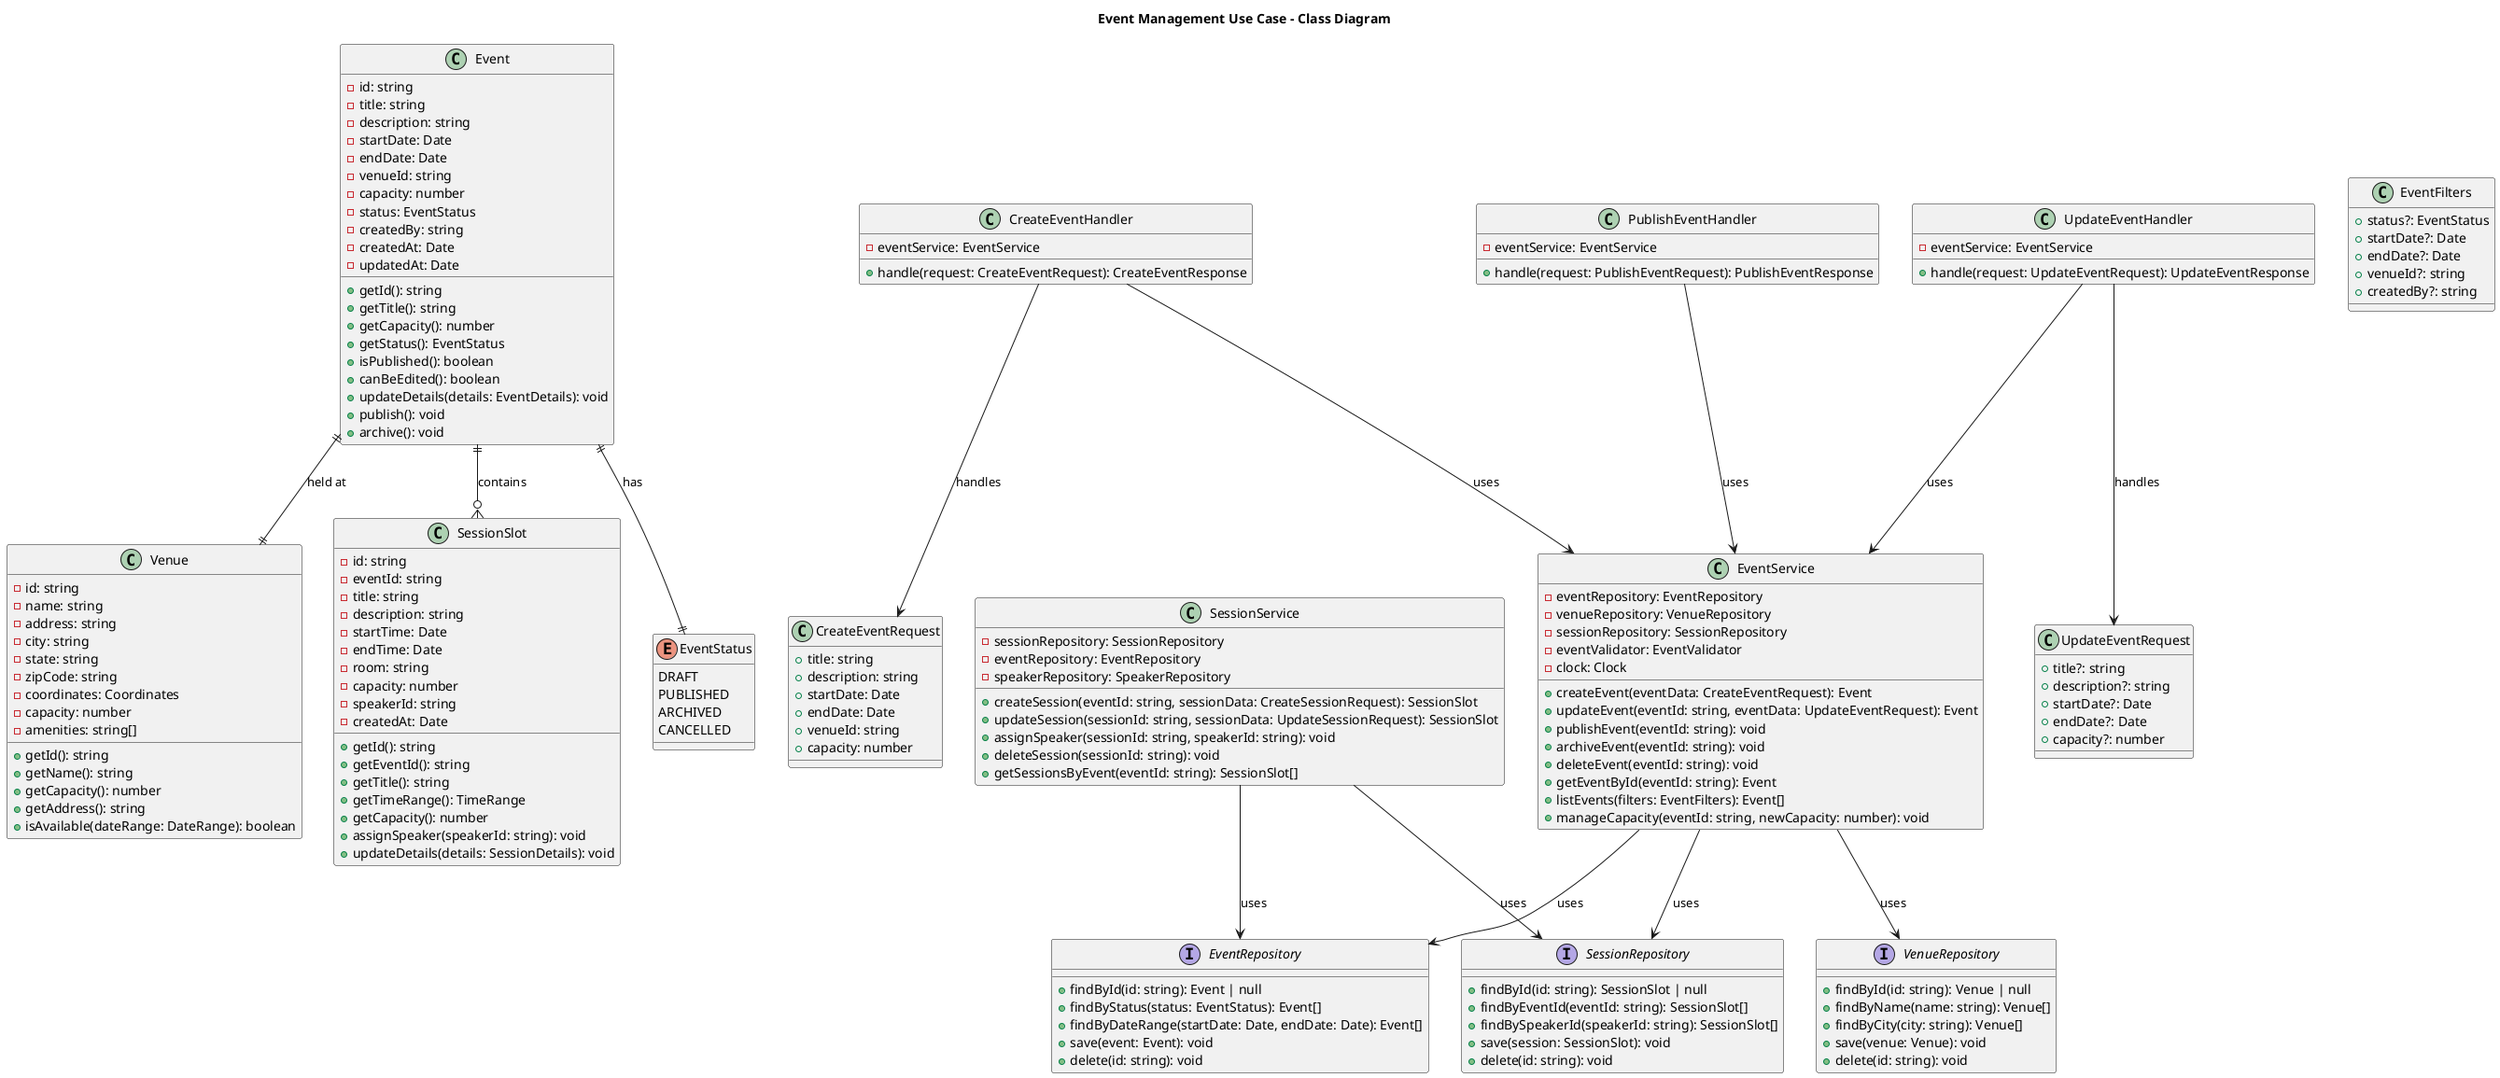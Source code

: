 @startuml EventManagementUseCase
title Event Management Use Case - Class Diagram

' Core Domain Entities
class Event {
  - id: string
  - title: string
  - description: string
  - startDate: Date
  - endDate: Date
  - venueId: string
  - capacity: number
  - status: EventStatus
  - createdBy: string
  - createdAt: Date
  - updatedAt: Date
  + getId(): string
  + getTitle(): string
  + getCapacity(): number
  + getStatus(): EventStatus
  + isPublished(): boolean
  + canBeEdited(): boolean
  + updateDetails(details: EventDetails): void
  + publish(): void
  + archive(): void
}

class Venue {
  - id: string
  - name: string
  - address: string
  - city: string
  - state: string
  - zipCode: string
  - coordinates: Coordinates
  - capacity: number
  - amenities: string[]
  + getId(): string
  + getName(): string
  + getCapacity(): number
  + getAddress(): string
  + isAvailable(dateRange: DateRange): boolean
}

class SessionSlot {
  - id: string
  - eventId: string
  - title: string
  - description: string
  - startTime: Date
  - endTime: Date
  - room: string
  - capacity: number
  - speakerId: string
  - createdAt: Date
  + getId(): string
  + getEventId(): string
  + getTitle(): string
  + getTimeRange(): TimeRange
  + getCapacity(): number
  + assignSpeaker(speakerId: string): void
  + updateDetails(details: SessionDetails): void
}

enum EventStatus {
  DRAFT
  PUBLISHED
  ARCHIVED
  CANCELLED
}

' Domain Services
class EventService {
  - eventRepository: EventRepository
  - venueRepository: VenueRepository
  - sessionRepository: SessionRepository
  - eventValidator: EventValidator
  - clock: Clock
  + createEvent(eventData: CreateEventRequest): Event
  + updateEvent(eventId: string, eventData: UpdateEventRequest): Event
  + publishEvent(eventId: string): void
  + archiveEvent(eventId: string): void
  + deleteEvent(eventId: string): void
  + getEventById(eventId: string): Event
  + listEvents(filters: EventFilters): Event[]
  + manageCapacity(eventId: string, newCapacity: number): void
}

class SessionService {
  - sessionRepository: SessionRepository
  - eventRepository: EventRepository
  - speakerRepository: SpeakerRepository
  + createSession(eventId: string, sessionData: CreateSessionRequest): SessionSlot
  + updateSession(sessionId: string, sessionData: UpdateSessionRequest): SessionSlot
  + assignSpeaker(sessionId: string, speakerId: string): void
  + deleteSession(sessionId: string): void
  + getSessionsByEvent(eventId: string): SessionSlot[]
}

' Application Handlers
class CreateEventHandler {
  - eventService: EventService
  + handle(request: CreateEventRequest): CreateEventResponse
}

class UpdateEventHandler {
  - eventService: EventService
  + handle(request: UpdateEventRequest): UpdateEventResponse
}

class PublishEventHandler {
  - eventService: EventService
  + handle(request: PublishEventRequest): PublishEventResponse
}

' Infrastructure Layer
interface EventRepository {
  + findById(id: string): Event | null
  + findByStatus(status: EventStatus): Event[]
  + findByDateRange(startDate: Date, endDate: Date): Event[]
  + save(event: Event): void
  + delete(id: string): void
}

interface VenueRepository {
  + findById(id: string): Venue | null
  + findByName(name: string): Venue[]
  + findByCity(city: string): Venue[]
  + save(venue: Venue): void
  + delete(id: string): void
}

interface SessionRepository {
  + findById(id: string): SessionSlot | null
  + findByEventId(eventId: string): SessionSlot[]
  + findBySpeakerId(speakerId: string): SessionSlot[]
  + save(session: SessionSlot): void
  + delete(id: string): void
}

' DTOs
class CreateEventRequest {
  + title: string
  + description: string
  + startDate: Date
  + endDate: Date
  + venueId: string
  + capacity: number
}

class UpdateEventRequest {
  + title?: string
  + description?: string
  + startDate?: Date
  + endDate?: Date
  + capacity?: number
}

class EventFilters {
  + status?: EventStatus
  + startDate?: Date
  + endDate?: Date
  + venueId?: string
  + createdBy?: string
}

' Relationships
Event ||--o{ SessionSlot : "contains"
Event ||--|| Venue : "held at"
Event ||--|| EventStatus : "has"

EventService --> EventRepository : "uses"
EventService --> VenueRepository : "uses"
EventService --> SessionRepository : "uses"

SessionService --> SessionRepository : "uses"
SessionService --> EventRepository : "uses"

CreateEventHandler --> EventService : "uses"
UpdateEventHandler --> EventService : "uses"
PublishEventHandler --> EventService : "uses"

CreateEventHandler --> CreateEventRequest : "handles"
UpdateEventHandler --> UpdateEventRequest : "handles"

@enduml
